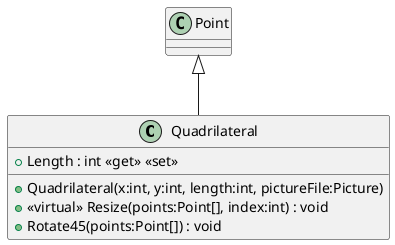@startuml
class Quadrilateral {
    + Quadrilateral(x:int, y:int, length:int, pictureFile:Picture)
    + Length : int <<get>> <<set>>
    + <<virtual>> Resize(points:Point[], index:int) : void
    + Rotate45(points:Point[]) : void
}
Point <|-- Quadrilateral
@enduml
